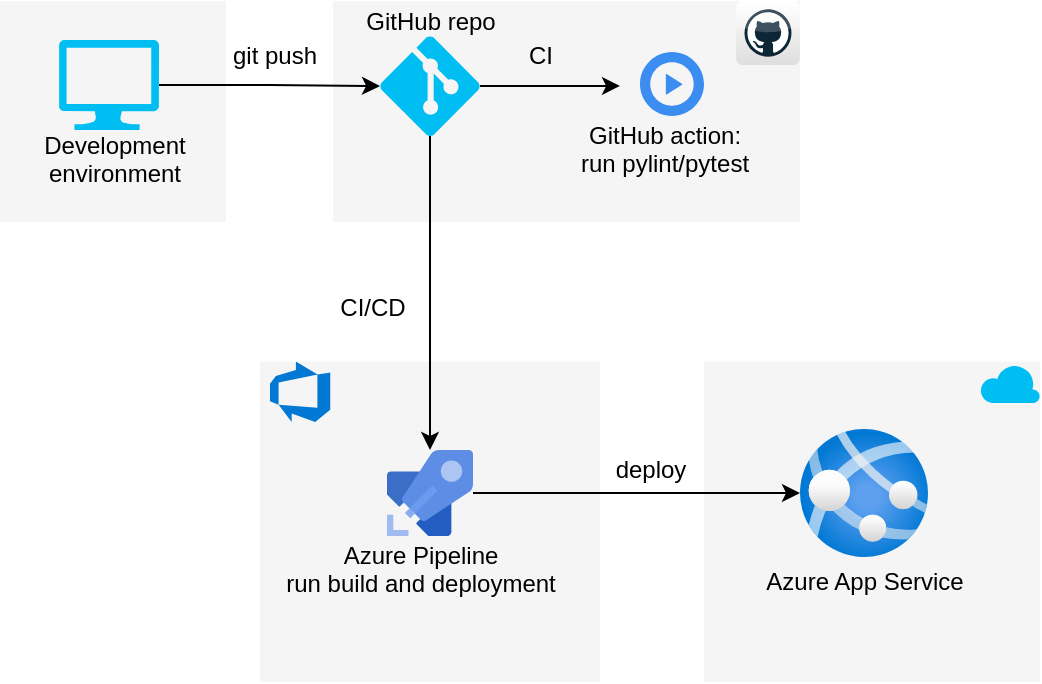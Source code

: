 <mxfile version="14.6.9" type="github">
  <diagram id="EwLrUg9lzVBSHdx-3s7B" name="Diagram">
    <mxGraphModel dx="1422" dy="794" grid="1" gridSize="10" guides="1" tooltips="1" connect="1" arrows="1" fold="1" page="1" pageScale="1" pageWidth="850" pageHeight="1100" math="0" shadow="0">
      <root>
        <mxCell id="ebHblskB0KS1XSgmNqtK-0" />
        <mxCell id="ebHblskB0KS1XSgmNqtK-1" parent="ebHblskB0KS1XSgmNqtK-0" />
        <mxCell id="rCZBtAczcft5RAplsEPg-0" value="" style="rounded=0;whiteSpace=wrap;html=1;fillColor=#f5f5f5;strokeColor=none;fontColor=#333333;labelBackgroundColor=none;" vertex="1" parent="ebHblskB0KS1XSgmNqtK-1">
          <mxGeometry x="422" y="229.75" width="168" height="160.25" as="geometry" />
        </mxCell>
        <mxCell id="rCZBtAczcft5RAplsEPg-1" value="" style="rounded=0;whiteSpace=wrap;html=1;fillColor=#f5f5f5;strokeColor=none;fontColor=#333333;labelBackgroundColor=none;" vertex="1" parent="ebHblskB0KS1XSgmNqtK-1">
          <mxGeometry x="200" y="229.75" width="170" height="160.25" as="geometry" />
        </mxCell>
        <mxCell id="rCZBtAczcft5RAplsEPg-2" value="" style="rounded=0;whiteSpace=wrap;html=1;fillColor=#f5f5f5;strokeColor=none;fontColor=#333333;labelBackgroundColor=none;" vertex="1" parent="ebHblskB0KS1XSgmNqtK-1">
          <mxGeometry x="70" y="49.5" width="113" height="110.5" as="geometry" />
        </mxCell>
        <mxCell id="rCZBtAczcft5RAplsEPg-3" value="" style="rounded=0;whiteSpace=wrap;html=1;fillColor=#f5f5f5;strokeColor=none;fontColor=#333333;labelBackgroundColor=none;" vertex="1" parent="ebHblskB0KS1XSgmNqtK-1">
          <mxGeometry x="236.5" y="49.5" width="233.5" height="110.5" as="geometry" />
        </mxCell>
        <mxCell id="rCZBtAczcft5RAplsEPg-4" value="" style="aspect=fixed;html=1;points=[];align=center;image;fontSize=12;image=img/lib/azure2/app_services/App_Services.svg;" vertex="1" parent="ebHblskB0KS1XSgmNqtK-1">
          <mxGeometry x="470" y="263.5" width="64" height="64" as="geometry" />
        </mxCell>
        <mxCell id="rCZBtAczcft5RAplsEPg-5" value="" style="aspect=fixed;html=1;points=[];align=center;image;fontSize=12;image=img/lib/mscae/Azure_DevOps.svg;" vertex="1" parent="ebHblskB0KS1XSgmNqtK-1">
          <mxGeometry x="205" y="229.75" width="30.25" height="30.25" as="geometry" />
        </mxCell>
        <mxCell id="rCZBtAczcft5RAplsEPg-6" style="edgeStyle=orthogonalEdgeStyle;rounded=0;orthogonalLoop=1;jettySize=auto;html=1;exitX=1;exitY=0.5;exitDx=0;exitDy=0;exitPerimeter=0;entryX=-0.312;entryY=0.531;entryDx=0;entryDy=0;entryPerimeter=0;" edge="1" parent="ebHblskB0KS1XSgmNqtK-1" source="rCZBtAczcft5RAplsEPg-8" target="rCZBtAczcft5RAplsEPg-15">
          <mxGeometry relative="1" as="geometry" />
        </mxCell>
        <mxCell id="rCZBtAczcft5RAplsEPg-7" style="edgeStyle=orthogonalEdgeStyle;rounded=0;orthogonalLoop=1;jettySize=auto;html=1;exitX=0.5;exitY=1;exitDx=0;exitDy=0;exitPerimeter=0;" edge="1" parent="ebHblskB0KS1XSgmNqtK-1" source="rCZBtAczcft5RAplsEPg-8" target="rCZBtAczcft5RAplsEPg-10">
          <mxGeometry relative="1" as="geometry" />
        </mxCell>
        <mxCell id="rCZBtAczcft5RAplsEPg-8" value="" style="verticalLabelPosition=bottom;html=1;verticalAlign=top;align=center;strokeColor=none;fillColor=#00BEF2;shape=mxgraph.azure.git_repository;" vertex="1" parent="ebHblskB0KS1XSgmNqtK-1">
          <mxGeometry x="260" y="67" width="50" height="50" as="geometry" />
        </mxCell>
        <mxCell id="rCZBtAczcft5RAplsEPg-9" style="edgeStyle=orthogonalEdgeStyle;rounded=0;orthogonalLoop=1;jettySize=auto;html=1;" edge="1" parent="ebHblskB0KS1XSgmNqtK-1" source="rCZBtAczcft5RAplsEPg-10" target="rCZBtAczcft5RAplsEPg-4">
          <mxGeometry relative="1" as="geometry" />
        </mxCell>
        <mxCell id="rCZBtAczcft5RAplsEPg-10" value="" style="aspect=fixed;html=1;points=[];align=center;image;fontSize=12;image=img/lib/mscae/Azure_Pipelines.svg;" vertex="1" parent="ebHblskB0KS1XSgmNqtK-1">
          <mxGeometry x="263.5" y="274" width="43" height="43" as="geometry" />
        </mxCell>
        <mxCell id="rCZBtAczcft5RAplsEPg-11" style="edgeStyle=orthogonalEdgeStyle;rounded=0;orthogonalLoop=1;jettySize=auto;html=1;exitX=1;exitY=0.5;exitDx=0;exitDy=0;entryX=0;entryY=0.5;entryDx=0;entryDy=0;entryPerimeter=0;exitPerimeter=0;" edge="1" parent="ebHblskB0KS1XSgmNqtK-1" source="rCZBtAczcft5RAplsEPg-12" target="rCZBtAczcft5RAplsEPg-8">
          <mxGeometry relative="1" as="geometry">
            <mxPoint x="170" y="91.5" as="sourcePoint" />
          </mxGeometry>
        </mxCell>
        <mxCell id="rCZBtAczcft5RAplsEPg-12" value="" style="verticalLabelPosition=bottom;html=1;verticalAlign=top;align=center;strokeColor=none;fillColor=#00BEF2;shape=mxgraph.azure.computer;pointerEvents=1;" vertex="1" parent="ebHblskB0KS1XSgmNqtK-1">
          <mxGeometry x="99.5" y="69" width="50" height="45" as="geometry" />
        </mxCell>
        <mxCell id="rCZBtAczcft5RAplsEPg-13" value="Development&lt;br&gt;environment&lt;br&gt;" style="text;html=1;resizable=0;points=[];autosize=1;align=center;verticalAlign=top;spacingTop=-4;labelBackgroundColor=none;" vertex="1" parent="ebHblskB0KS1XSgmNqtK-1">
          <mxGeometry x="81.5" y="112" width="90" height="30" as="geometry" />
        </mxCell>
        <mxCell id="rCZBtAczcft5RAplsEPg-14" value="git push" style="text;html=1;resizable=0;points=[];autosize=1;align=center;verticalAlign=top;spacingTop=-4;labelBackgroundColor=none;" vertex="1" parent="ebHblskB0KS1XSgmNqtK-1">
          <mxGeometry x="176.5" y="67" width="60" height="20" as="geometry" />
        </mxCell>
        <mxCell id="rCZBtAczcft5RAplsEPg-15" value="" style="html=1;aspect=fixed;strokeColor=none;shadow=0;align=center;verticalAlign=top;fillColor=#3B8DF1;shape=mxgraph.gcp2.play_start" vertex="1" parent="ebHblskB0KS1XSgmNqtK-1">
          <mxGeometry x="390" y="75" width="32" height="32" as="geometry" />
        </mxCell>
        <mxCell id="rCZBtAczcft5RAplsEPg-16" value="CI" style="text;html=1;resizable=0;points=[];autosize=1;align=center;verticalAlign=top;spacingTop=-4;labelBackgroundColor=none;" vertex="1" parent="ebHblskB0KS1XSgmNqtK-1">
          <mxGeometry x="325" y="67" width="30" height="20" as="geometry" />
        </mxCell>
        <mxCell id="rCZBtAczcft5RAplsEPg-17" value="GitHub repo&lt;br&gt;" style="text;html=1;resizable=0;points=[];autosize=1;align=center;verticalAlign=top;spacingTop=-4;labelBackgroundColor=none;" vertex="1" parent="ebHblskB0KS1XSgmNqtK-1">
          <mxGeometry x="245" y="49.5" width="80" height="20" as="geometry" />
        </mxCell>
        <mxCell id="rCZBtAczcft5RAplsEPg-18" value="GitHub action:&lt;br&gt;run pylint/pytest" style="text;html=1;resizable=0;points=[];autosize=1;align=center;verticalAlign=top;spacingTop=-4;labelBackgroundColor=none;" vertex="1" parent="ebHblskB0KS1XSgmNqtK-1">
          <mxGeometry x="352" y="107" width="100" height="30" as="geometry" />
        </mxCell>
        <mxCell id="rCZBtAczcft5RAplsEPg-19" value="Azure Pipeline&lt;br&gt;run build and deployment" style="text;html=1;resizable=0;points=[];autosize=1;align=center;verticalAlign=top;spacingTop=-4;labelBackgroundColor=none;" vertex="1" parent="ebHblskB0KS1XSgmNqtK-1">
          <mxGeometry x="205" y="317" width="150" height="30" as="geometry" />
        </mxCell>
        <mxCell id="rCZBtAczcft5RAplsEPg-20" value="CI/CD" style="text;html=1;resizable=0;points=[];autosize=1;align=center;verticalAlign=top;spacingTop=-4;labelBackgroundColor=none;" vertex="1" parent="ebHblskB0KS1XSgmNqtK-1">
          <mxGeometry x="230.5" y="193" width="50" height="20" as="geometry" />
        </mxCell>
        <mxCell id="rCZBtAczcft5RAplsEPg-21" value="Azure App Service&lt;br&gt;" style="text;html=1;resizable=0;points=[];autosize=1;align=center;verticalAlign=top;spacingTop=-4;labelBackgroundColor=none;" vertex="1" parent="ebHblskB0KS1XSgmNqtK-1">
          <mxGeometry x="447" y="330" width="110" height="20" as="geometry" />
        </mxCell>
        <mxCell id="rCZBtAczcft5RAplsEPg-22" value="" style="dashed=0;outlineConnect=0;html=1;align=center;labelPosition=center;verticalLabelPosition=bottom;verticalAlign=top;shape=mxgraph.webicons.github;gradientColor=#DFDEDE" vertex="1" parent="ebHblskB0KS1XSgmNqtK-1">
          <mxGeometry x="438" y="49.5" width="32" height="32" as="geometry" />
        </mxCell>
        <mxCell id="rCZBtAczcft5RAplsEPg-23" value="" style="verticalLabelPosition=bottom;html=1;verticalAlign=top;align=center;strokeColor=none;fillColor=#00BEF2;shape=mxgraph.azure.cloud;" vertex="1" parent="ebHblskB0KS1XSgmNqtK-1">
          <mxGeometry x="560" y="231" width="30" height="19.5" as="geometry" />
        </mxCell>
        <mxCell id="rCZBtAczcft5RAplsEPg-24" value="deploy" style="text;html=1;resizable=0;points=[];autosize=1;align=center;verticalAlign=top;spacingTop=-4;labelBackgroundColor=none;" vertex="1" parent="ebHblskB0KS1XSgmNqtK-1">
          <mxGeometry x="370" y="274" width="50" height="20" as="geometry" />
        </mxCell>
      </root>
    </mxGraphModel>
  </diagram>
</mxfile>
